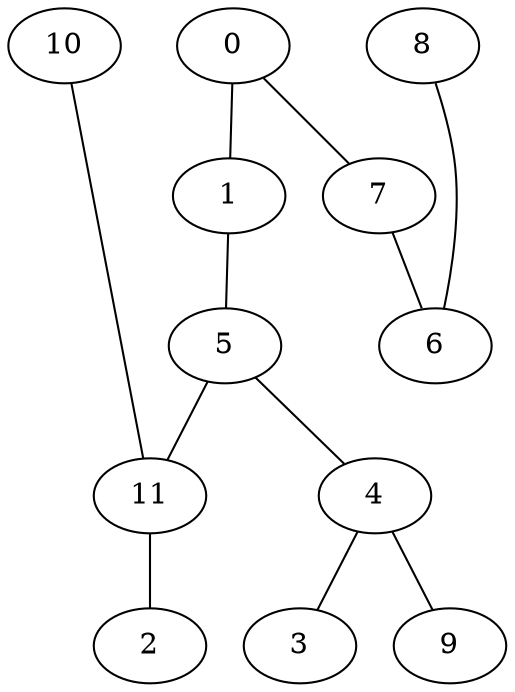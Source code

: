 strict graph {


	"0" [  weight=0 ];

	"0" -- "1" [  weight=0 ];

	"0" -- "7" [  weight=0 ];

	"10" [  weight=0 ];

	"10" -- "11" [  weight=0 ];

	"1" [  weight=0 ];

	"1" -- "5" [  weight=0 ];

	"1" [  weight=0 ];

	"8" [  weight=0 ];

	"8" -- "6" [  weight=0 ];

	"5" [  weight=0 ];

	"5" -- "4" [  weight=0 ];

	"5" -- "11" [  weight=0 ];

	"5" -- "1" [  weight=0 ];

	"7" [  weight=0 ];

	"7" [  weight=0 ];

	"7" -- "6" [  weight=0 ];

	"4" [  weight=0 ];

	"4" -- "5" [  weight=0 ];

	"4" -- "3" [  weight=0 ];

	"4" -- "9" [  weight=0 ];

	"11" [  weight=0 ];

	"11" -- "5" [  weight=0 ];

	"11" -- "10" [  weight=0 ];

	"11" -- "2" [  weight=0 ];

	"3" [  weight=0 ];

	"3" -- "4" [  weight=0 ];

	"2" [  weight=0 ];

	"2" -- "11" [  weight=0 ];

	"9" [  weight=0 ];

	"9" -- "4" [  weight=0 ];

	"6" [  weight=0 ];

	"6" -- "7" [  weight=0 ];

	"6" -- "8" [  weight=0 ];

}
